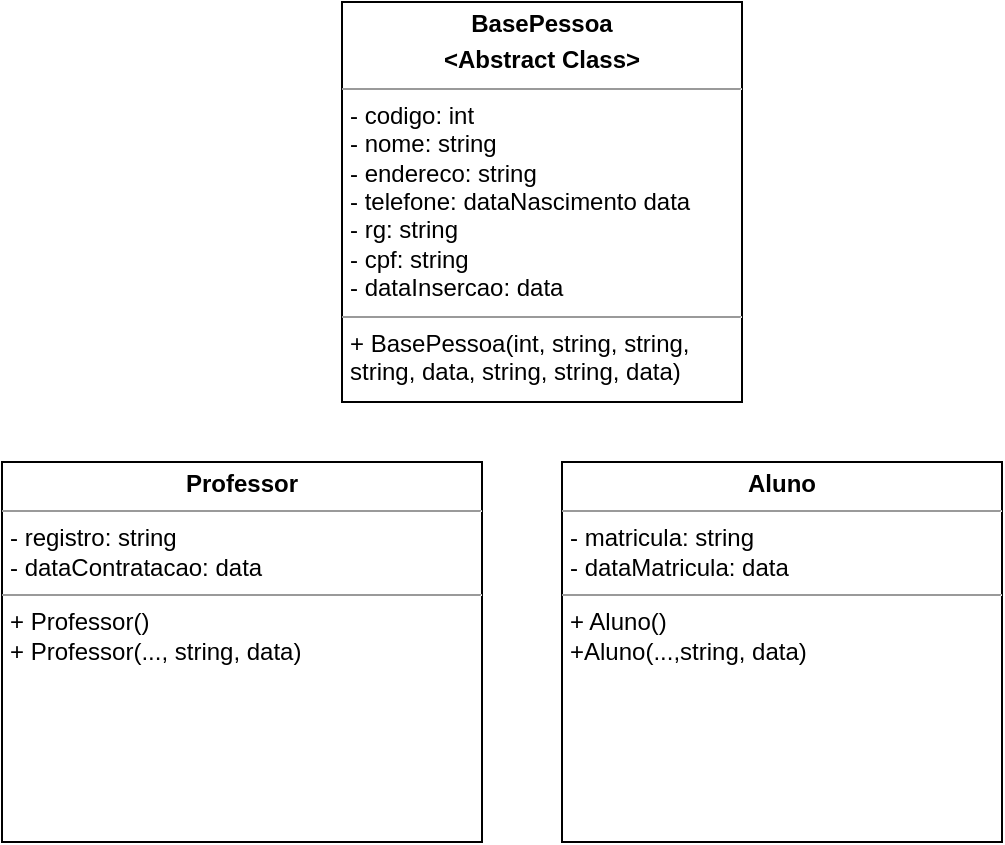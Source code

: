<mxfile version="21.6.9" type="github">
  <diagram name="Página-1" id="7sZF1qlOE5C54XyUKzF4">
    <mxGraphModel dx="1434" dy="758" grid="1" gridSize="10" guides="1" tooltips="1" connect="1" arrows="1" fold="1" page="1" pageScale="1" pageWidth="827" pageHeight="1169" math="0" shadow="0">
      <root>
        <mxCell id="0" />
        <mxCell id="1" parent="0" />
        <mxCell id="nZzfK6DO0GmVJqKOoRe3-1" value="&lt;p style=&quot;margin:0px;margin-top:4px;text-align:center;&quot;&gt;&lt;b&gt;BasePessoa&lt;/b&gt;&lt;/p&gt;&lt;p style=&quot;margin:0px;margin-top:4px;text-align:center;&quot;&gt;&lt;b&gt;&amp;lt;Abstract Class&amp;gt;&lt;/b&gt;&lt;/p&gt;&lt;hr size=&quot;1&quot;&gt;&lt;p style=&quot;margin:0px;margin-left:4px;&quot;&gt;- codigo: int&lt;/p&gt;&lt;p style=&quot;margin:0px;margin-left:4px;&quot;&gt;- nome: string&lt;/p&gt;&lt;p style=&quot;margin:0px;margin-left:4px;&quot;&gt;- endereco: string&lt;/p&gt;&lt;p style=&quot;margin:0px;margin-left:4px;&quot;&gt;- telefone: dataNascimento data&lt;/p&gt;&lt;p style=&quot;margin:0px;margin-left:4px;&quot;&gt;- rg: string&lt;/p&gt;&lt;p style=&quot;margin:0px;margin-left:4px;&quot;&gt;- cpf: string&lt;/p&gt;&lt;p style=&quot;margin:0px;margin-left:4px;&quot;&gt;- dataInsercao: data&lt;/p&gt;&lt;hr size=&quot;1&quot;&gt;&lt;p style=&quot;margin:0px;margin-left:4px;&quot;&gt;+ BasePessoa(int, string, string, string, data, string, string, data)&lt;/p&gt;" style="verticalAlign=top;align=left;overflow=fill;fontSize=12;fontFamily=Helvetica;html=1;whiteSpace=wrap;" vertex="1" parent="1">
          <mxGeometry x="334" y="110" width="200" height="200" as="geometry" />
        </mxCell>
        <mxCell id="nZzfK6DO0GmVJqKOoRe3-2" value="&lt;p style=&quot;margin:0px;margin-top:4px;text-align:center;&quot;&gt;&lt;b&gt;Professor&lt;/b&gt;&lt;/p&gt;&lt;hr size=&quot;1&quot;&gt;&lt;p style=&quot;margin:0px;margin-left:4px;&quot;&gt;- registro: string&lt;/p&gt;&lt;p style=&quot;margin:0px;margin-left:4px;&quot;&gt;- dataContratacao: data&lt;/p&gt;&lt;hr size=&quot;1&quot;&gt;&lt;p style=&quot;margin:0px;margin-left:4px;&quot;&gt;+ Professor()&lt;/p&gt;&lt;p style=&quot;margin:0px;margin-left:4px;&quot;&gt;+ Professor(..., string, data)&lt;/p&gt;" style="verticalAlign=top;align=left;overflow=fill;fontSize=12;fontFamily=Helvetica;html=1;whiteSpace=wrap;" vertex="1" parent="1">
          <mxGeometry x="164" y="340" width="240" height="190" as="geometry" />
        </mxCell>
        <mxCell id="nZzfK6DO0GmVJqKOoRe3-3" value="&lt;p style=&quot;margin:0px;margin-top:4px;text-align:center;&quot;&gt;&lt;b&gt;Aluno&lt;/b&gt;&lt;/p&gt;&lt;hr size=&quot;1&quot;&gt;&lt;p style=&quot;margin:0px;margin-left:4px;&quot;&gt;- matricula: string&lt;/p&gt;&lt;p style=&quot;margin:0px;margin-left:4px;&quot;&gt;- dataMatricula: data&lt;/p&gt;&lt;hr size=&quot;1&quot;&gt;&lt;p style=&quot;margin:0px;margin-left:4px;&quot;&gt;+ Aluno()&lt;/p&gt;&lt;p style=&quot;margin:0px;margin-left:4px;&quot;&gt;+Aluno(...,string, data)&lt;/p&gt;" style="verticalAlign=top;align=left;overflow=fill;fontSize=12;fontFamily=Helvetica;html=1;whiteSpace=wrap;" vertex="1" parent="1">
          <mxGeometry x="444" y="340" width="220" height="190" as="geometry" />
        </mxCell>
      </root>
    </mxGraphModel>
  </diagram>
</mxfile>
